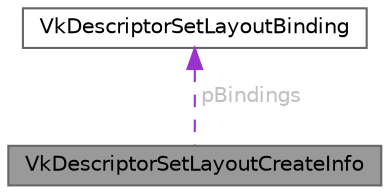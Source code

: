 digraph "VkDescriptorSetLayoutCreateInfo"
{
 // LATEX_PDF_SIZE
  bgcolor="transparent";
  edge [fontname=Helvetica,fontsize=10,labelfontname=Helvetica,labelfontsize=10];
  node [fontname=Helvetica,fontsize=10,shape=box,height=0.2,width=0.4];
  Node1 [id="Node000001",label="VkDescriptorSetLayoutCreateInfo",height=0.2,width=0.4,color="gray40", fillcolor="grey60", style="filled", fontcolor="black",tooltip=" "];
  Node2 -> Node1 [id="edge1_Node000001_Node000002",dir="back",color="darkorchid3",style="dashed",tooltip=" ",label=" pBindings",fontcolor="grey" ];
  Node2 [id="Node000002",label="VkDescriptorSetLayoutBinding",height=0.2,width=0.4,color="gray40", fillcolor="white", style="filled",URL="$struct_vk_descriptor_set_layout_binding.html",tooltip=" "];
}
